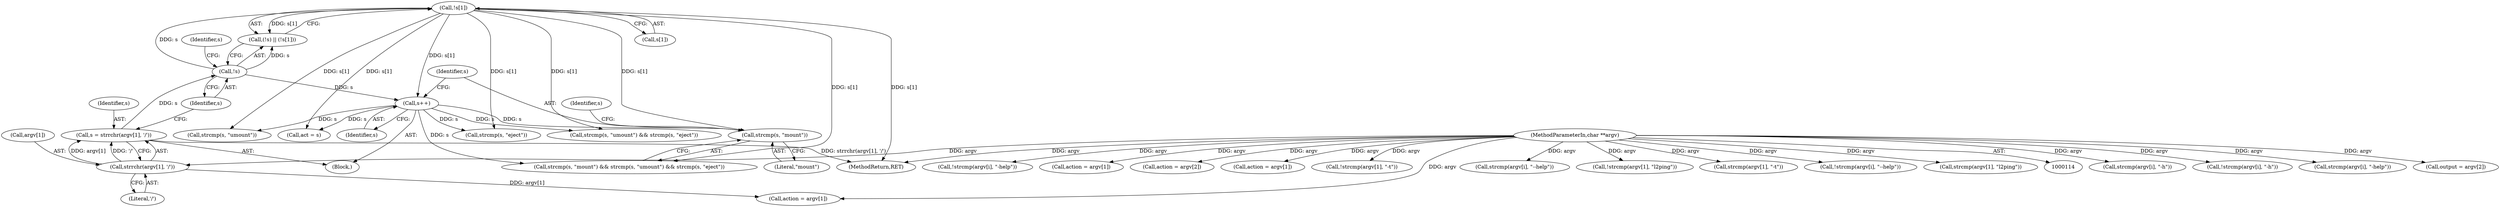 digraph "0_enlightment_666df815cd86a50343859bce36c5cf968c5f38b0@pointer" {
"1000245" [label="(Call,strcmp(s, \"mount\"))"];
"1000235" [label="(Call,!s[1])"];
"1000233" [label="(Call,!s)"];
"1000224" [label="(Call,s = strrchr(argv[1], '/'))"];
"1000226" [label="(Call,strrchr(argv[1], '/'))"];
"1000116" [label="(MethodParameterIn,char **argv)"];
"1000241" [label="(Call,s++)"];
"1000246" [label="(Identifier,s)"];
"1000244" [label="(Call,strcmp(s, \"mount\") && strcmp(s, \"umount\") && strcmp(s, \"eject\"))"];
"1000226" [label="(Call,strrchr(argv[1], '/'))"];
"1000249" [label="(Call,strcmp(s, \"umount\"))"];
"1000154" [label="(Call,strcmp(argv[i], \"-h\"))"];
"1000237" [label="(Identifier,s)"];
"1000153" [label="(Call,!strcmp(argv[i], \"-h\"))"];
"1000235" [label="(Call,!s[1])"];
"1000242" [label="(Identifier,s)"];
"1000227" [label="(Call,argv[1])"];
"1000161" [label="(Call,strcmp(argv[i], \"-help\"))"];
"1000216" [label="(Call,output = argv[2])"];
"1000233" [label="(Call,!s)"];
"1000232" [label="(Call,(!s) || (!s[1]))"];
"1000160" [label="(Call,!strcmp(argv[i], \"-help\"))"];
"1000222" [label="(Block,)"];
"1000260" [label="(Call,act = s)"];
"1000252" [label="(Call,strcmp(s, \"eject\"))"];
"1000274" [label="(Call,action = argv[1])"];
"1000230" [label="(Literal,'/')"];
"1000197" [label="(Call,action = argv[2])"];
"1000211" [label="(Call,action = argv[1])"];
"1000187" [label="(Call,!strcmp(argv[1], \"-t\"))"];
"1000225" [label="(Identifier,s)"];
"1000263" [label="(Call,action = argv[1])"];
"1000730" [label="(MethodReturn,RET)"];
"1000241" [label="(Call,s++)"];
"1000116" [label="(MethodParameterIn,char **argv)"];
"1000167" [label="(Call,strcmp(argv[i], \"--help\"))"];
"1000248" [label="(Call,strcmp(s, \"umount\") && strcmp(s, \"eject\"))"];
"1000204" [label="(Call,!strcmp(argv[1], \"l2ping\"))"];
"1000236" [label="(Call,s[1])"];
"1000247" [label="(Literal,\"mount\")"];
"1000234" [label="(Identifier,s)"];
"1000224" [label="(Call,s = strrchr(argv[1], '/'))"];
"1000188" [label="(Call,strcmp(argv[1], \"-t\"))"];
"1000166" [label="(Call,!strcmp(argv[i], \"--help\"))"];
"1000250" [label="(Identifier,s)"];
"1000245" [label="(Call,strcmp(s, \"mount\"))"];
"1000205" [label="(Call,strcmp(argv[1], \"l2ping\"))"];
"1000245" -> "1000244"  [label="AST: "];
"1000245" -> "1000247"  [label="CFG: "];
"1000246" -> "1000245"  [label="AST: "];
"1000247" -> "1000245"  [label="AST: "];
"1000250" -> "1000245"  [label="CFG: "];
"1000244" -> "1000245"  [label="CFG: "];
"1000235" -> "1000245"  [label="DDG: s[1]"];
"1000241" -> "1000245"  [label="DDG: s"];
"1000235" -> "1000232"  [label="AST: "];
"1000235" -> "1000236"  [label="CFG: "];
"1000236" -> "1000235"  [label="AST: "];
"1000232" -> "1000235"  [label="CFG: "];
"1000235" -> "1000730"  [label="DDG: s[1]"];
"1000235" -> "1000232"  [label="DDG: s[1]"];
"1000233" -> "1000235"  [label="DDG: s"];
"1000235" -> "1000241"  [label="DDG: s[1]"];
"1000235" -> "1000244"  [label="DDG: s[1]"];
"1000235" -> "1000248"  [label="DDG: s[1]"];
"1000235" -> "1000249"  [label="DDG: s[1]"];
"1000235" -> "1000252"  [label="DDG: s[1]"];
"1000235" -> "1000260"  [label="DDG: s[1]"];
"1000233" -> "1000232"  [label="AST: "];
"1000233" -> "1000234"  [label="CFG: "];
"1000234" -> "1000233"  [label="AST: "];
"1000237" -> "1000233"  [label="CFG: "];
"1000232" -> "1000233"  [label="CFG: "];
"1000233" -> "1000232"  [label="DDG: s"];
"1000224" -> "1000233"  [label="DDG: s"];
"1000233" -> "1000241"  [label="DDG: s"];
"1000224" -> "1000222"  [label="AST: "];
"1000224" -> "1000226"  [label="CFG: "];
"1000225" -> "1000224"  [label="AST: "];
"1000226" -> "1000224"  [label="AST: "];
"1000234" -> "1000224"  [label="CFG: "];
"1000224" -> "1000730"  [label="DDG: strrchr(argv[1], '/')"];
"1000226" -> "1000224"  [label="DDG: argv[1]"];
"1000226" -> "1000224"  [label="DDG: '/'"];
"1000226" -> "1000230"  [label="CFG: "];
"1000227" -> "1000226"  [label="AST: "];
"1000230" -> "1000226"  [label="AST: "];
"1000116" -> "1000226"  [label="DDG: argv"];
"1000226" -> "1000263"  [label="DDG: argv[1]"];
"1000116" -> "1000114"  [label="AST: "];
"1000116" -> "1000730"  [label="DDG: argv"];
"1000116" -> "1000153"  [label="DDG: argv"];
"1000116" -> "1000154"  [label="DDG: argv"];
"1000116" -> "1000160"  [label="DDG: argv"];
"1000116" -> "1000161"  [label="DDG: argv"];
"1000116" -> "1000166"  [label="DDG: argv"];
"1000116" -> "1000167"  [label="DDG: argv"];
"1000116" -> "1000187"  [label="DDG: argv"];
"1000116" -> "1000188"  [label="DDG: argv"];
"1000116" -> "1000197"  [label="DDG: argv"];
"1000116" -> "1000204"  [label="DDG: argv"];
"1000116" -> "1000205"  [label="DDG: argv"];
"1000116" -> "1000211"  [label="DDG: argv"];
"1000116" -> "1000216"  [label="DDG: argv"];
"1000116" -> "1000263"  [label="DDG: argv"];
"1000116" -> "1000274"  [label="DDG: argv"];
"1000241" -> "1000222"  [label="AST: "];
"1000241" -> "1000242"  [label="CFG: "];
"1000242" -> "1000241"  [label="AST: "];
"1000246" -> "1000241"  [label="CFG: "];
"1000241" -> "1000244"  [label="DDG: s"];
"1000241" -> "1000248"  [label="DDG: s"];
"1000241" -> "1000249"  [label="DDG: s"];
"1000241" -> "1000252"  [label="DDG: s"];
"1000241" -> "1000260"  [label="DDG: s"];
}
